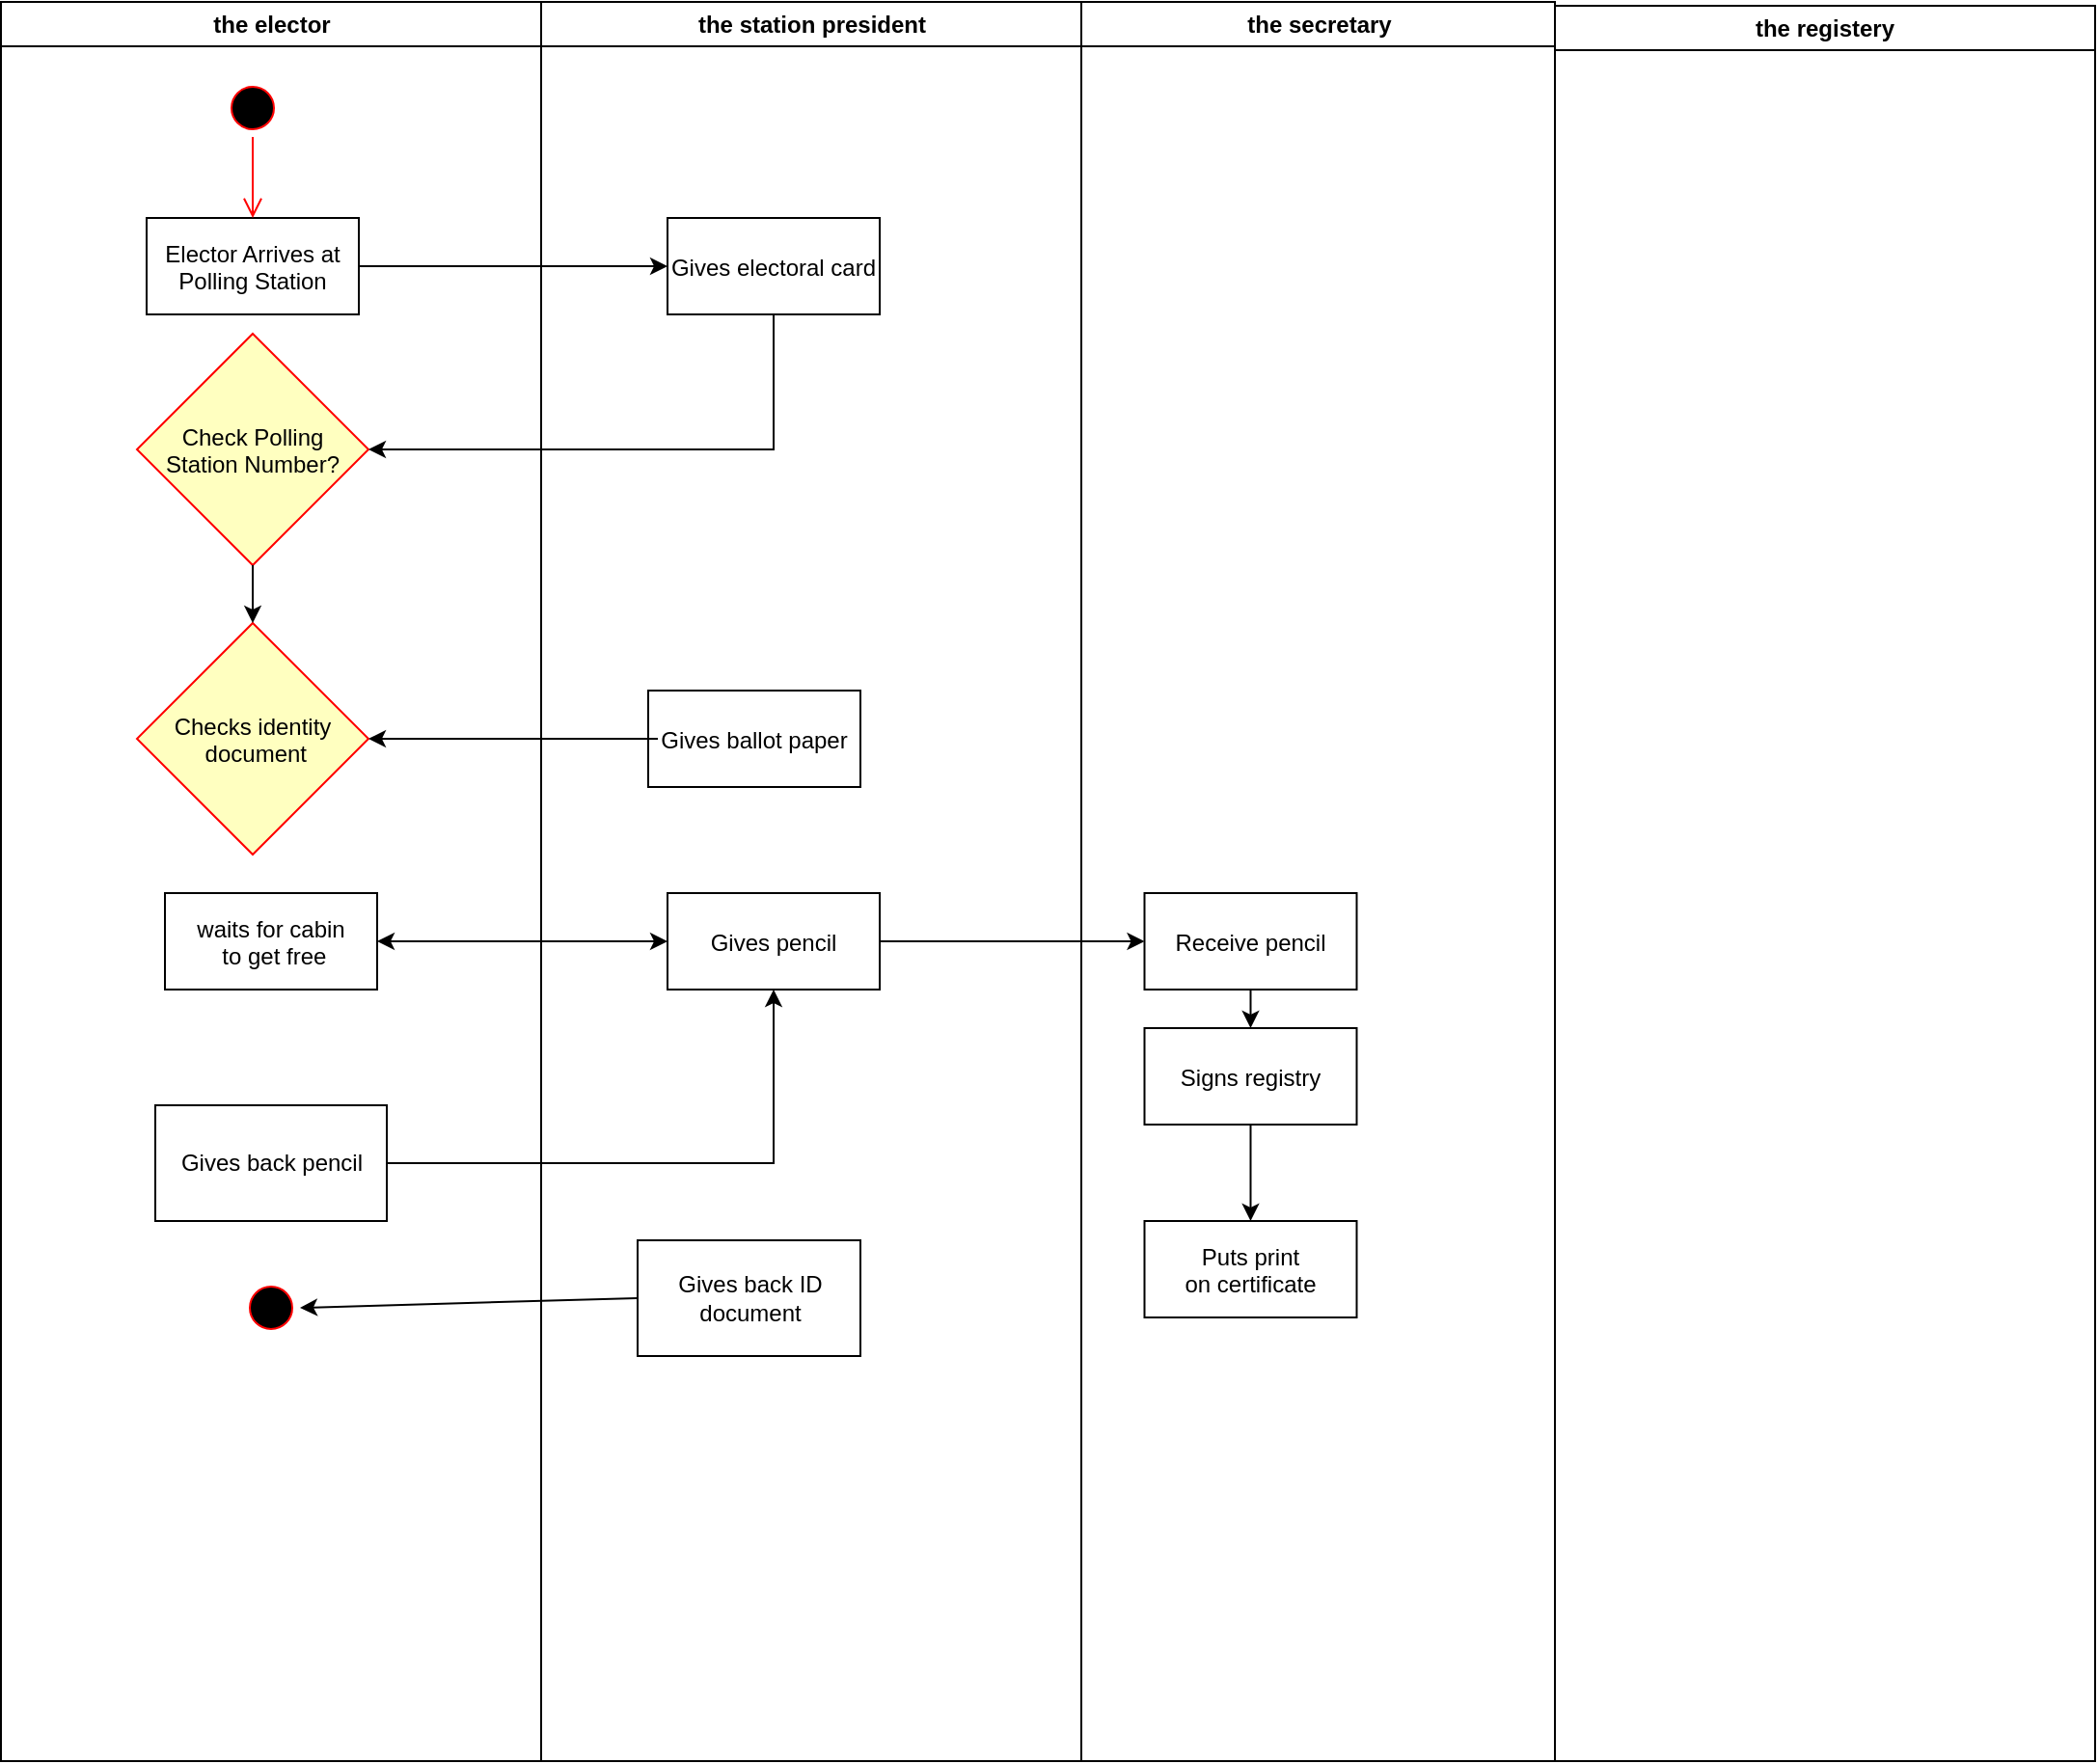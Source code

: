 <mxfile version="22.0.5" type="github">
  <diagram name="Page-1" id="e7e014a7-5840-1c2e-5031-d8a46d1fe8dd">
    <mxGraphModel dx="1232" dy="1068" grid="1" gridSize="10" guides="1" tooltips="1" connect="1" arrows="1" fold="1" page="1" pageScale="1" pageWidth="1169" pageHeight="826" background="none" math="0" shadow="0">
      <root>
        <mxCell id="0" />
        <mxCell id="1" parent="0" />
        <mxCell id="2" value="the elector" style="swimlane;whiteSpace=wrap" parent="1" vertex="1">
          <mxGeometry x="164.5" y="128" width="280" height="912" as="geometry" />
        </mxCell>
        <mxCell id="5" value="" style="ellipse;shape=startState;fillColor=#000000;strokeColor=#ff0000;" parent="2" vertex="1">
          <mxGeometry x="115.5" y="40" width="30" height="30" as="geometry" />
        </mxCell>
        <mxCell id="kpUlQKfo4SJHGrzHlgdX-41" value="Check Polling &#xa;Station Number?" style="rhombus;fillColor=#ffffc0;strokeColor=#ff0000;" vertex="1" parent="2">
          <mxGeometry x="70.5" y="172" width="120" height="120" as="geometry" />
        </mxCell>
        <mxCell id="7" value="Elector Arrives at &#xa;Polling Station" style="" parent="2" vertex="1">
          <mxGeometry x="75.5" y="112" width="110" height="50" as="geometry" />
        </mxCell>
        <mxCell id="6" value="" style="edgeStyle=elbowEdgeStyle;elbow=horizontal;verticalAlign=bottom;endArrow=open;endSize=8;strokeColor=#FF0000;endFill=1;rounded=0" parent="2" source="5" target="7" edge="1">
          <mxGeometry x="100" y="40" as="geometry">
            <mxPoint x="115" y="110" as="targetPoint" />
          </mxGeometry>
        </mxCell>
        <mxCell id="kpUlQKfo4SJHGrzHlgdX-50" value="Checks identity&#xa; document" style="rhombus;fillColor=#ffffc0;strokeColor=#ff0000;" vertex="1" parent="2">
          <mxGeometry x="70.5" y="322" width="120" height="120" as="geometry" />
        </mxCell>
        <mxCell id="kpUlQKfo4SJHGrzHlgdX-62" value="" style="endArrow=classic;html=1;rounded=0;exitX=0.5;exitY=1;exitDx=0;exitDy=0;entryX=0.5;entryY=0;entryDx=0;entryDy=0;" edge="1" parent="2" source="kpUlQKfo4SJHGrzHlgdX-41" target="kpUlQKfo4SJHGrzHlgdX-50">
          <mxGeometry width="50" height="50" relative="1" as="geometry">
            <mxPoint x="365.5" y="442" as="sourcePoint" />
            <mxPoint x="415.5" y="392" as="targetPoint" />
          </mxGeometry>
        </mxCell>
        <mxCell id="kpUlQKfo4SJHGrzHlgdX-64" value="waits for cabin&#xa; to get free" style="" vertex="1" parent="2">
          <mxGeometry x="85" y="462" width="110" height="50" as="geometry" />
        </mxCell>
        <mxCell id="kpUlQKfo4SJHGrzHlgdX-76" value="Gives back pencil" style="rounded=0;whiteSpace=wrap;html=1;" vertex="1" parent="2">
          <mxGeometry x="80" y="572" width="120" height="60" as="geometry" />
        </mxCell>
        <mxCell id="kpUlQKfo4SJHGrzHlgdX-85" value="" style="ellipse;shape=startState;fillColor=#000000;strokeColor=#ff0000;" vertex="1" parent="2">
          <mxGeometry x="125" y="662" width="30" height="30" as="geometry" />
        </mxCell>
        <mxCell id="3" value="the station president" style="swimlane;whiteSpace=wrap" parent="1" vertex="1">
          <mxGeometry x="444.5" y="128" width="280" height="912" as="geometry" />
        </mxCell>
        <mxCell id="kpUlQKfo4SJHGrzHlgdX-42" value="Gives electoral card" style="" vertex="1" parent="3">
          <mxGeometry x="65.5" y="112" width="110" height="50" as="geometry" />
        </mxCell>
        <mxCell id="kpUlQKfo4SJHGrzHlgdX-45" value="Gives ballot paper" style="" vertex="1" parent="3">
          <mxGeometry x="55.5" y="357" width="110" height="50" as="geometry" />
        </mxCell>
        <mxCell id="kpUlQKfo4SJHGrzHlgdX-63" value="Gives pencil" style="" vertex="1" parent="3">
          <mxGeometry x="65.5" y="462" width="110" height="50" as="geometry" />
        </mxCell>
        <mxCell id="kpUlQKfo4SJHGrzHlgdX-84" value="Gives back ID document" style="rounded=0;whiteSpace=wrap;html=1;" vertex="1" parent="3">
          <mxGeometry x="50" y="642" width="115.5" height="60" as="geometry" />
        </mxCell>
        <mxCell id="4" value="the secretary" style="swimlane;whiteSpace=wrap" parent="1" vertex="1">
          <mxGeometry x="724.5" y="128" width="245.5" height="912" as="geometry" />
        </mxCell>
        <mxCell id="kpUlQKfo4SJHGrzHlgdX-67" value="Receive pencil" style="" vertex="1" parent="4">
          <mxGeometry x="32.75" y="462" width="110" height="50" as="geometry" />
        </mxCell>
        <mxCell id="kpUlQKfo4SJHGrzHlgdX-74" value="Signs registry" style="" vertex="1" parent="4">
          <mxGeometry x="32.75" y="532" width="110" height="50" as="geometry" />
        </mxCell>
        <mxCell id="kpUlQKfo4SJHGrzHlgdX-75" value=" Puts print &#xa;on certificate" style="" vertex="1" parent="4">
          <mxGeometry x="32.75" y="632" width="110" height="50" as="geometry" />
        </mxCell>
        <mxCell id="kpUlQKfo4SJHGrzHlgdX-80" value="" style="endArrow=classic;html=1;rounded=0;exitX=0.5;exitY=1;exitDx=0;exitDy=0;entryX=0.5;entryY=0;entryDx=0;entryDy=0;" edge="1" parent="4" source="kpUlQKfo4SJHGrzHlgdX-74" target="kpUlQKfo4SJHGrzHlgdX-75">
          <mxGeometry width="50" height="50" relative="1" as="geometry">
            <mxPoint x="25.5" y="542" as="sourcePoint" />
            <mxPoint x="75.5" y="492" as="targetPoint" />
          </mxGeometry>
        </mxCell>
        <mxCell id="kpUlQKfo4SJHGrzHlgdX-81" value="" style="endArrow=classic;html=1;rounded=0;entryX=0.5;entryY=0;entryDx=0;entryDy=0;exitX=0.5;exitY=1;exitDx=0;exitDy=0;" edge="1" parent="4" source="kpUlQKfo4SJHGrzHlgdX-67" target="kpUlQKfo4SJHGrzHlgdX-74">
          <mxGeometry width="50" height="50" relative="1" as="geometry">
            <mxPoint x="25.5" y="542" as="sourcePoint" />
            <mxPoint x="75.5" y="492" as="targetPoint" />
          </mxGeometry>
        </mxCell>
        <mxCell id="kpUlQKfo4SJHGrzHlgdX-57" value="" style="endArrow=classic;html=1;rounded=0;exitX=1;exitY=0.5;exitDx=0;exitDy=0;entryX=0;entryY=0.5;entryDx=0;entryDy=0;" edge="1" parent="1" source="7" target="kpUlQKfo4SJHGrzHlgdX-42">
          <mxGeometry width="50" height="50" relative="1" as="geometry">
            <mxPoint x="490" y="300" as="sourcePoint" />
            <mxPoint x="540" y="250" as="targetPoint" />
          </mxGeometry>
        </mxCell>
        <mxCell id="kpUlQKfo4SJHGrzHlgdX-58" value="" style="endArrow=classic;html=1;rounded=0;exitX=0.5;exitY=1;exitDx=0;exitDy=0;entryX=1;entryY=0.5;entryDx=0;entryDy=0;" edge="1" parent="1" source="kpUlQKfo4SJHGrzHlgdX-42" target="kpUlQKfo4SJHGrzHlgdX-41">
          <mxGeometry width="50" height="50" relative="1" as="geometry">
            <mxPoint x="490" y="300" as="sourcePoint" />
            <mxPoint x="540" y="250" as="targetPoint" />
            <Array as="points">
              <mxPoint x="565" y="360" />
            </Array>
          </mxGeometry>
        </mxCell>
        <mxCell id="kpUlQKfo4SJHGrzHlgdX-60" value="" style="endArrow=classic;html=1;rounded=0;exitX=0;exitY=0.5;exitDx=0;exitDy=0;entryX=1;entryY=0.5;entryDx=0;entryDy=0;" edge="1" parent="1" target="kpUlQKfo4SJHGrzHlgdX-50">
          <mxGeometry width="50" height="50" relative="1" as="geometry">
            <mxPoint x="505" y="510" as="sourcePoint" />
            <mxPoint x="580" y="520" as="targetPoint" />
          </mxGeometry>
        </mxCell>
        <mxCell id="kpUlQKfo4SJHGrzHlgdX-68" value="" style="endArrow=classic;html=1;rounded=0;exitX=1;exitY=0.5;exitDx=0;exitDy=0;entryX=0;entryY=0.5;entryDx=0;entryDy=0;" edge="1" parent="1" source="kpUlQKfo4SJHGrzHlgdX-63" target="kpUlQKfo4SJHGrzHlgdX-67">
          <mxGeometry width="50" height="50" relative="1" as="geometry">
            <mxPoint x="620" y="600" as="sourcePoint" />
            <mxPoint x="670" y="550" as="targetPoint" />
          </mxGeometry>
        </mxCell>
        <mxCell id="kpUlQKfo4SJHGrzHlgdX-71" value="" style="endArrow=classic;startArrow=classic;html=1;rounded=0;entryX=0;entryY=0.5;entryDx=0;entryDy=0;" edge="1" parent="1" source="kpUlQKfo4SJHGrzHlgdX-64" target="kpUlQKfo4SJHGrzHlgdX-63">
          <mxGeometry width="50" height="50" relative="1" as="geometry">
            <mxPoint x="195" y="537" as="sourcePoint" />
            <mxPoint x="430.211" y="615" as="targetPoint" />
          </mxGeometry>
        </mxCell>
        <mxCell id="kpUlQKfo4SJHGrzHlgdX-73" value="the registery" style="swimlane;whiteSpace=wrap" vertex="1" parent="1">
          <mxGeometry x="970" y="130" width="280" height="910" as="geometry" />
        </mxCell>
        <mxCell id="kpUlQKfo4SJHGrzHlgdX-82" value="" style="endArrow=classic;html=1;rounded=0;exitX=1;exitY=0.5;exitDx=0;exitDy=0;entryX=0.5;entryY=1;entryDx=0;entryDy=0;" edge="1" parent="1" source="kpUlQKfo4SJHGrzHlgdX-76" target="kpUlQKfo4SJHGrzHlgdX-63">
          <mxGeometry width="50" height="50" relative="1" as="geometry">
            <mxPoint x="750" y="670" as="sourcePoint" />
            <mxPoint x="800" y="620" as="targetPoint" />
            <Array as="points">
              <mxPoint x="565" y="730" />
            </Array>
          </mxGeometry>
        </mxCell>
        <mxCell id="kpUlQKfo4SJHGrzHlgdX-86" value="" style="endArrow=classic;html=1;rounded=0;exitX=0;exitY=0.5;exitDx=0;exitDy=0;entryX=1;entryY=0.5;entryDx=0;entryDy=0;" edge="1" parent="1" source="kpUlQKfo4SJHGrzHlgdX-84" target="kpUlQKfo4SJHGrzHlgdX-85">
          <mxGeometry width="50" height="50" relative="1" as="geometry">
            <mxPoint x="750" y="670" as="sourcePoint" />
            <mxPoint x="800" y="620" as="targetPoint" />
          </mxGeometry>
        </mxCell>
      </root>
    </mxGraphModel>
  </diagram>
</mxfile>
